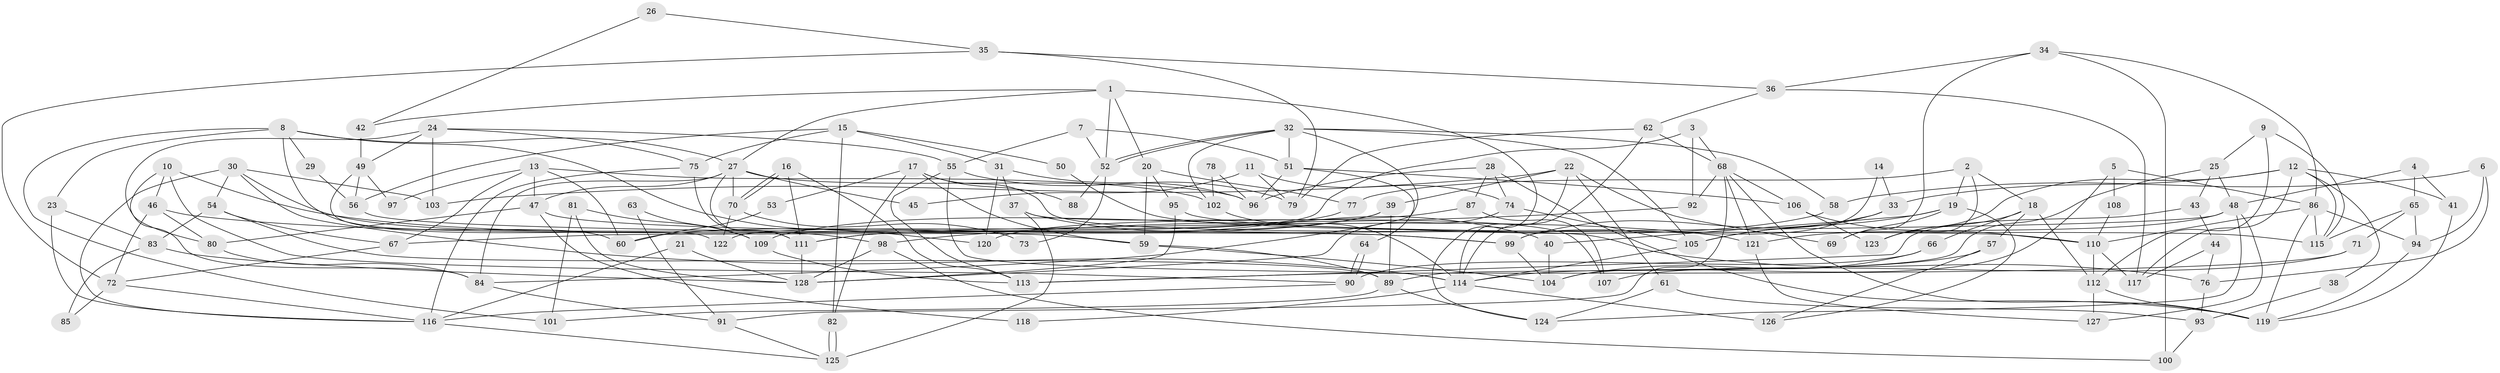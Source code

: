 // coarse degree distribution, {6: 0.21875, 3: 0.125, 11: 0.015625, 8: 0.109375, 5: 0.234375, 4: 0.109375, 7: 0.109375, 2: 0.046875, 9: 0.015625, 10: 0.015625}
// Generated by graph-tools (version 1.1) at 2025/37/03/04/25 23:37:09]
// undirected, 128 vertices, 256 edges
graph export_dot {
  node [color=gray90,style=filled];
  1;
  2;
  3;
  4;
  5;
  6;
  7;
  8;
  9;
  10;
  11;
  12;
  13;
  14;
  15;
  16;
  17;
  18;
  19;
  20;
  21;
  22;
  23;
  24;
  25;
  26;
  27;
  28;
  29;
  30;
  31;
  32;
  33;
  34;
  35;
  36;
  37;
  38;
  39;
  40;
  41;
  42;
  43;
  44;
  45;
  46;
  47;
  48;
  49;
  50;
  51;
  52;
  53;
  54;
  55;
  56;
  57;
  58;
  59;
  60;
  61;
  62;
  63;
  64;
  65;
  66;
  67;
  68;
  69;
  70;
  71;
  72;
  73;
  74;
  75;
  76;
  77;
  78;
  79;
  80;
  81;
  82;
  83;
  84;
  85;
  86;
  87;
  88;
  89;
  90;
  91;
  92;
  93;
  94;
  95;
  96;
  97;
  98;
  99;
  100;
  101;
  102;
  103;
  104;
  105;
  106;
  107;
  108;
  109;
  110;
  111;
  112;
  113;
  114;
  115;
  116;
  117;
  118;
  119;
  120;
  121;
  122;
  123;
  124;
  125;
  126;
  127;
  128;
  1 -- 27;
  1 -- 124;
  1 -- 20;
  1 -- 42;
  1 -- 52;
  2 -- 19;
  2 -- 123;
  2 -- 18;
  2 -- 77;
  3 -- 122;
  3 -- 68;
  3 -- 92;
  4 -- 41;
  4 -- 48;
  4 -- 65;
  5 -- 104;
  5 -- 86;
  5 -- 108;
  6 -- 76;
  6 -- 94;
  6 -- 58;
  7 -- 52;
  7 -- 55;
  7 -- 51;
  8 -- 101;
  8 -- 27;
  8 -- 23;
  8 -- 29;
  8 -- 60;
  8 -- 120;
  9 -- 112;
  9 -- 25;
  9 -- 115;
  10 -- 84;
  10 -- 46;
  10 -- 90;
  10 -- 121;
  11 -- 79;
  11 -- 74;
  11 -- 45;
  12 -- 123;
  12 -- 115;
  12 -- 33;
  12 -- 38;
  12 -- 41;
  12 -- 117;
  13 -- 47;
  13 -- 60;
  13 -- 67;
  13 -- 97;
  13 -- 102;
  14 -- 33;
  14 -- 99;
  15 -- 75;
  15 -- 31;
  15 -- 50;
  15 -- 56;
  15 -- 82;
  16 -- 70;
  16 -- 70;
  16 -- 111;
  16 -- 113;
  17 -- 82;
  17 -- 59;
  17 -- 53;
  17 -- 76;
  17 -- 88;
  18 -- 112;
  18 -- 57;
  18 -- 66;
  18 -- 123;
  19 -- 105;
  19 -- 69;
  19 -- 40;
  19 -- 126;
  20 -- 95;
  20 -- 59;
  20 -- 77;
  21 -- 128;
  21 -- 116;
  22 -- 39;
  22 -- 114;
  22 -- 61;
  22 -- 69;
  22 -- 103;
  23 -- 116;
  23 -- 83;
  24 -- 80;
  24 -- 75;
  24 -- 49;
  24 -- 55;
  24 -- 103;
  25 -- 48;
  25 -- 89;
  25 -- 43;
  26 -- 35;
  26 -- 42;
  27 -- 47;
  27 -- 84;
  27 -- 45;
  27 -- 70;
  27 -- 96;
  27 -- 111;
  28 -- 119;
  28 -- 96;
  28 -- 74;
  28 -- 87;
  29 -- 56;
  30 -- 103;
  30 -- 114;
  30 -- 54;
  30 -- 98;
  30 -- 116;
  31 -- 96;
  31 -- 37;
  31 -- 120;
  32 -- 52;
  32 -- 52;
  32 -- 102;
  32 -- 51;
  32 -- 58;
  32 -- 84;
  32 -- 105;
  33 -- 105;
  33 -- 99;
  34 -- 100;
  34 -- 86;
  34 -- 36;
  34 -- 69;
  35 -- 36;
  35 -- 72;
  35 -- 79;
  36 -- 62;
  36 -- 117;
  37 -- 125;
  37 -- 107;
  37 -- 40;
  38 -- 93;
  39 -- 89;
  39 -- 111;
  39 -- 60;
  40 -- 104;
  41 -- 119;
  42 -- 49;
  43 -- 113;
  43 -- 44;
  44 -- 117;
  44 -- 76;
  46 -- 72;
  46 -- 99;
  46 -- 80;
  47 -- 80;
  47 -- 99;
  47 -- 118;
  48 -- 127;
  48 -- 67;
  48 -- 121;
  48 -- 124;
  49 -- 56;
  49 -- 97;
  49 -- 122;
  50 -- 110;
  51 -- 64;
  51 -- 96;
  51 -- 106;
  52 -- 73;
  52 -- 88;
  53 -- 60;
  54 -- 83;
  54 -- 67;
  54 -- 89;
  55 -- 114;
  55 -- 79;
  55 -- 113;
  56 -- 59;
  57 -- 126;
  57 -- 114;
  58 -- 109;
  59 -- 104;
  59 -- 89;
  61 -- 124;
  61 -- 93;
  62 -- 68;
  62 -- 79;
  62 -- 114;
  63 -- 109;
  63 -- 91;
  64 -- 90;
  64 -- 90;
  65 -- 115;
  65 -- 71;
  65 -- 94;
  66 -- 90;
  66 -- 104;
  67 -- 72;
  68 -- 92;
  68 -- 121;
  68 -- 91;
  68 -- 106;
  68 -- 119;
  70 -- 73;
  70 -- 122;
  71 -- 113;
  71 -- 107;
  72 -- 116;
  72 -- 85;
  74 -- 105;
  74 -- 128;
  75 -- 116;
  75 -- 111;
  76 -- 93;
  77 -- 111;
  78 -- 102;
  78 -- 96;
  80 -- 84;
  81 -- 109;
  81 -- 128;
  81 -- 101;
  82 -- 125;
  82 -- 125;
  83 -- 128;
  83 -- 85;
  84 -- 91;
  86 -- 110;
  86 -- 94;
  86 -- 115;
  86 -- 119;
  87 -- 120;
  87 -- 107;
  89 -- 101;
  89 -- 124;
  90 -- 116;
  91 -- 125;
  92 -- 98;
  93 -- 100;
  94 -- 119;
  95 -- 115;
  95 -- 128;
  98 -- 128;
  98 -- 100;
  99 -- 104;
  102 -- 114;
  105 -- 114;
  106 -- 110;
  106 -- 123;
  108 -- 110;
  109 -- 113;
  110 -- 117;
  110 -- 112;
  111 -- 128;
  112 -- 119;
  112 -- 127;
  114 -- 118;
  114 -- 126;
  116 -- 125;
  121 -- 127;
}
